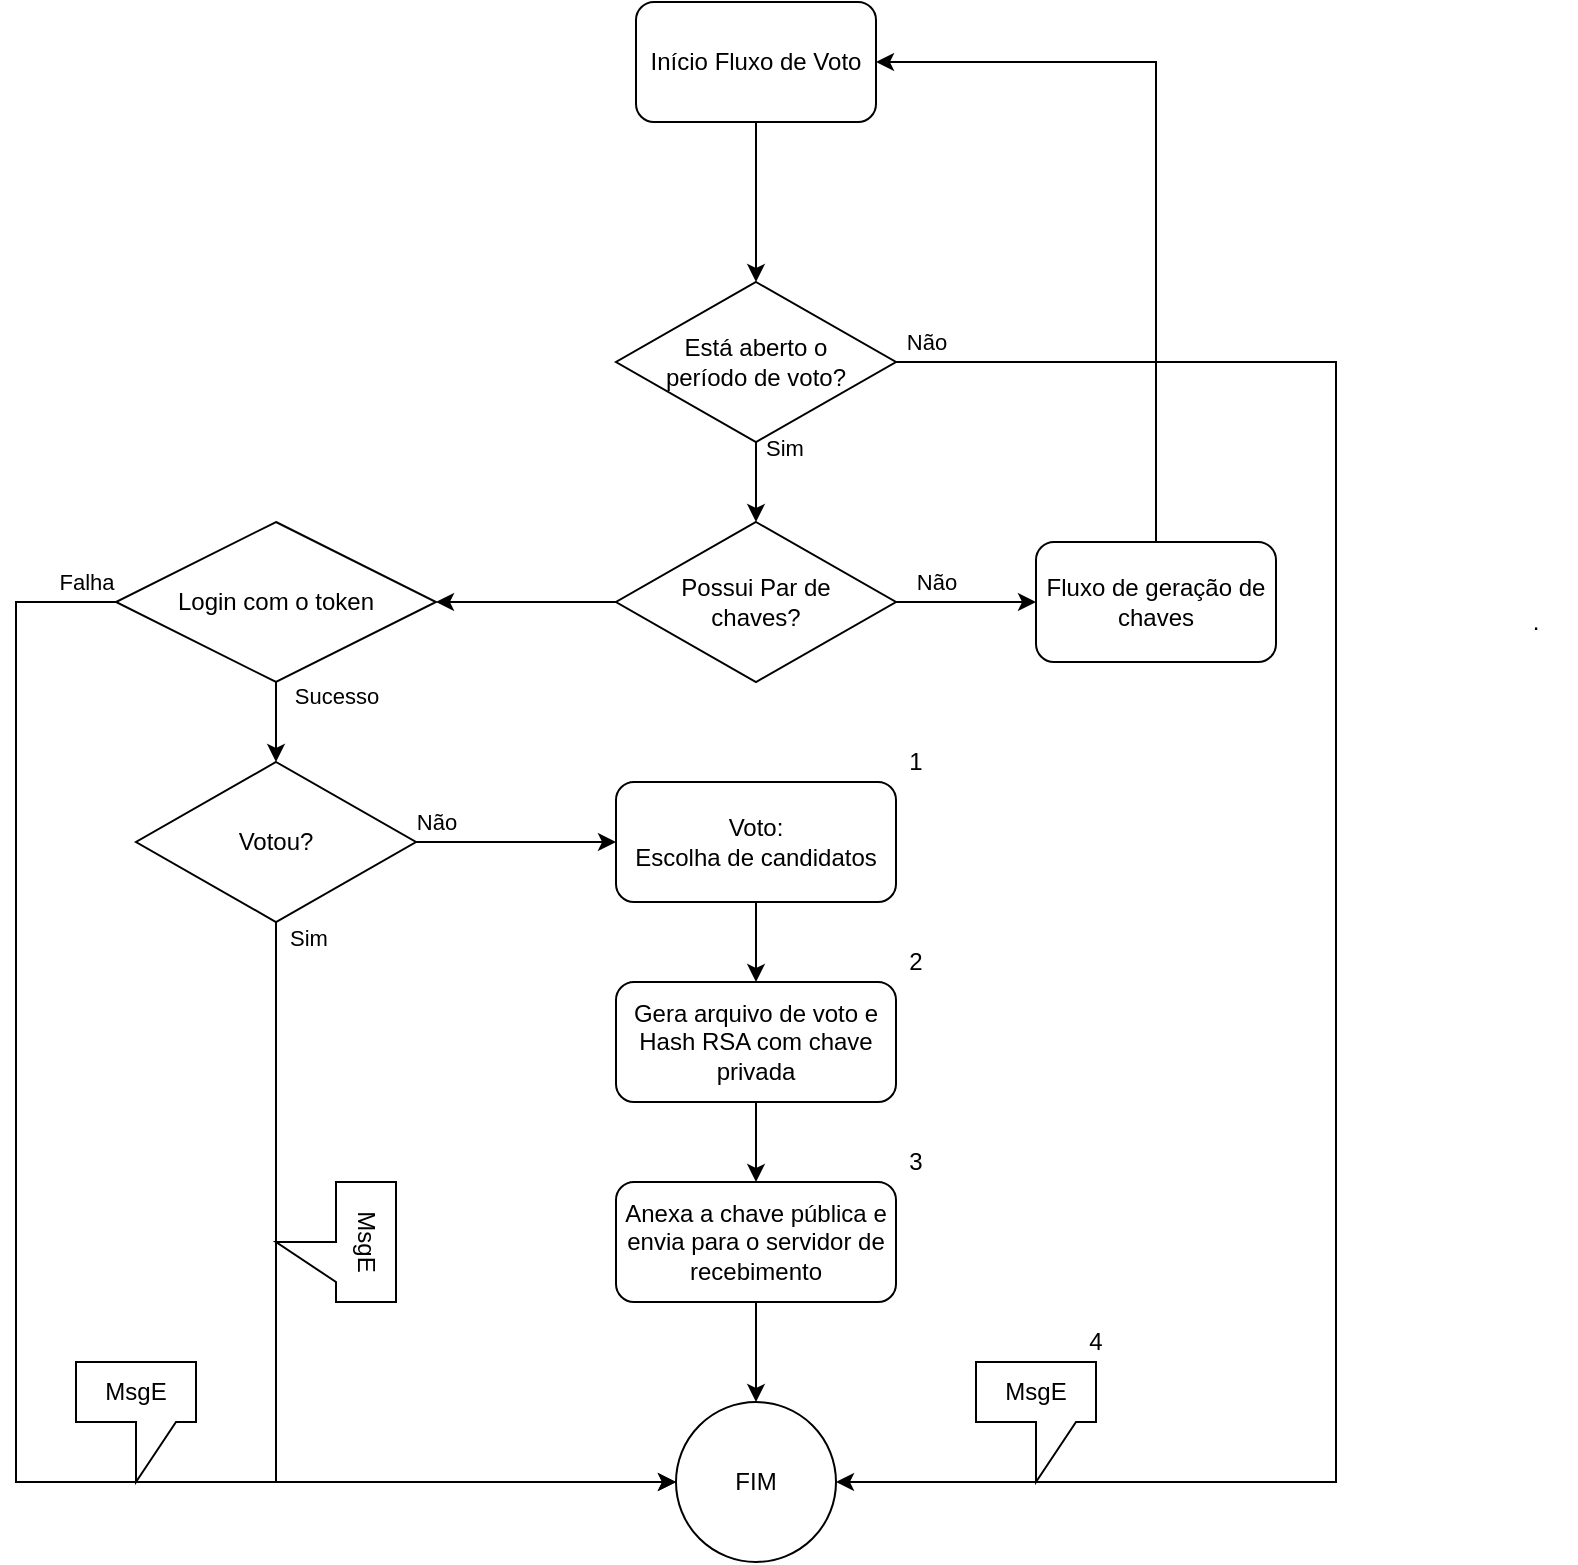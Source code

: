 <mxfile version="13.7.9" type="device"><diagram id="C5RBs43oDa-KdzZeNtuy" name="Page-1"><mxGraphModel dx="1461" dy="849" grid="1" gridSize="10" guides="1" tooltips="1" connect="1" arrows="1" fold="1" page="1" pageScale="1" pageWidth="827" pageHeight="1169" math="0" shadow="0"><root><mxCell id="WIyWlLk6GJQsqaUBKTNV-0"/><mxCell id="WIyWlLk6GJQsqaUBKTNV-1" parent="WIyWlLk6GJQsqaUBKTNV-0"/><mxCell id="qYABCHE95eflkvdiFtv5-4" style="edgeStyle=orthogonalEdgeStyle;rounded=0;orthogonalLoop=1;jettySize=auto;html=1;exitX=0.5;exitY=1;exitDx=0;exitDy=0;entryX=0.5;entryY=0;entryDx=0;entryDy=0;" parent="WIyWlLk6GJQsqaUBKTNV-1" source="qYABCHE95eflkvdiFtv5-0" target="qYABCHE95eflkvdiFtv5-1" edge="1"><mxGeometry relative="1" as="geometry"/></mxCell><mxCell id="qYABCHE95eflkvdiFtv5-0" value="Início Fluxo de Voto" style="rounded=1;whiteSpace=wrap;html=1;" parent="WIyWlLk6GJQsqaUBKTNV-1" vertex="1"><mxGeometry x="340" y="90" width="120" height="60" as="geometry"/></mxCell><mxCell id="qYABCHE95eflkvdiFtv5-3" style="edgeStyle=orthogonalEdgeStyle;rounded=0;orthogonalLoop=1;jettySize=auto;html=1;exitX=0.5;exitY=1;exitDx=0;exitDy=0;entryX=0.5;entryY=0;entryDx=0;entryDy=0;" parent="WIyWlLk6GJQsqaUBKTNV-1" source="qYABCHE95eflkvdiFtv5-1" target="qYABCHE95eflkvdiFtv5-2" edge="1"><mxGeometry relative="1" as="geometry"/></mxCell><mxCell id="qYABCHE95eflkvdiFtv5-27" value="Sim" style="edgeLabel;html=1;align=center;verticalAlign=middle;resizable=0;points=[];" parent="qYABCHE95eflkvdiFtv5-3" vertex="1" connectable="0"><mxGeometry x="-0.269" y="1" relative="1" as="geometry"><mxPoint x="13" y="-12" as="offset"/></mxGeometry></mxCell><mxCell id="qYABCHE95eflkvdiFtv5-7" style="edgeStyle=orthogonalEdgeStyle;rounded=0;orthogonalLoop=1;jettySize=auto;html=1;exitX=1;exitY=0.5;exitDx=0;exitDy=0;entryX=1;entryY=0.5;entryDx=0;entryDy=0;" parent="WIyWlLk6GJQsqaUBKTNV-1" source="qYABCHE95eflkvdiFtv5-1" target="qYABCHE95eflkvdiFtv5-6" edge="1"><mxGeometry relative="1" as="geometry"><Array as="points"><mxPoint x="690" y="270"/><mxPoint x="690" y="830"/></Array></mxGeometry></mxCell><mxCell id="qYABCHE95eflkvdiFtv5-26" value="Não" style="edgeLabel;html=1;align=center;verticalAlign=middle;resizable=0;points=[];" parent="qYABCHE95eflkvdiFtv5-7" vertex="1" connectable="0"><mxGeometry x="-0.972" relative="1" as="geometry"><mxPoint y="-10" as="offset"/></mxGeometry></mxCell><mxCell id="qYABCHE95eflkvdiFtv5-1" value="Está aberto o período de voto?" style="rhombus;whiteSpace=wrap;html=1;spacing=15;" parent="WIyWlLk6GJQsqaUBKTNV-1" vertex="1"><mxGeometry x="330" y="230" width="140" height="80" as="geometry"/></mxCell><mxCell id="qYABCHE95eflkvdiFtv5-10" style="edgeStyle=orthogonalEdgeStyle;rounded=0;orthogonalLoop=1;jettySize=auto;html=1;exitX=1;exitY=0.5;exitDx=0;exitDy=0;entryX=0;entryY=0.5;entryDx=0;entryDy=0;" parent="WIyWlLk6GJQsqaUBKTNV-1" source="qYABCHE95eflkvdiFtv5-2" target="qYABCHE95eflkvdiFtv5-9" edge="1"><mxGeometry relative="1" as="geometry"/></mxCell><mxCell id="qYABCHE95eflkvdiFtv5-24" value="Não" style="edgeLabel;html=1;align=center;verticalAlign=middle;resizable=0;points=[];" parent="qYABCHE95eflkvdiFtv5-10" vertex="1" connectable="0"><mxGeometry x="-0.255" relative="1" as="geometry"><mxPoint x="-6.19" y="-10" as="offset"/></mxGeometry></mxCell><mxCell id="zYSAl0BWLIboVK9ZQZvn-0" value="" style="edgeStyle=orthogonalEdgeStyle;rounded=0;orthogonalLoop=1;jettySize=auto;html=1;" edge="1" parent="WIyWlLk6GJQsqaUBKTNV-1" source="qYABCHE95eflkvdiFtv5-2" target="oY4wKNjba43_5ageva7Q-13"><mxGeometry relative="1" as="geometry"/></mxCell><mxCell id="qYABCHE95eflkvdiFtv5-2" value="Possui Par de &lt;br&gt;chaves?" style="rhombus;whiteSpace=wrap;html=1;" parent="WIyWlLk6GJQsqaUBKTNV-1" vertex="1"><mxGeometry x="330" y="350" width="140" height="80" as="geometry"/></mxCell><mxCell id="qYABCHE95eflkvdiFtv5-6" value="FIM" style="ellipse;whiteSpace=wrap;html=1;aspect=fixed;" parent="WIyWlLk6GJQsqaUBKTNV-1" vertex="1"><mxGeometry x="360" y="790" width="80" height="80" as="geometry"/></mxCell><mxCell id="qYABCHE95eflkvdiFtv5-11" style="edgeStyle=orthogonalEdgeStyle;rounded=0;orthogonalLoop=1;jettySize=auto;html=1;exitX=0.5;exitY=0;exitDx=0;exitDy=0;entryX=1;entryY=0.5;entryDx=0;entryDy=0;" parent="WIyWlLk6GJQsqaUBKTNV-1" source="qYABCHE95eflkvdiFtv5-9" target="qYABCHE95eflkvdiFtv5-0" edge="1"><mxGeometry relative="1" as="geometry"/></mxCell><mxCell id="qYABCHE95eflkvdiFtv5-9" value="Fluxo de geração de chaves" style="rounded=1;whiteSpace=wrap;html=1;" parent="WIyWlLk6GJQsqaUBKTNV-1" vertex="1"><mxGeometry x="540" y="360" width="120" height="60" as="geometry"/></mxCell><mxCell id="qYABCHE95eflkvdiFtv5-15" style="edgeStyle=orthogonalEdgeStyle;rounded=0;orthogonalLoop=1;jettySize=auto;html=1;exitX=0.5;exitY=1;exitDx=0;exitDy=0;entryX=0.5;entryY=0;entryDx=0;entryDy=0;" parent="WIyWlLk6GJQsqaUBKTNV-1" source="qYABCHE95eflkvdiFtv5-12" target="qYABCHE95eflkvdiFtv5-14" edge="1"><mxGeometry relative="1" as="geometry"/></mxCell><mxCell id="qYABCHE95eflkvdiFtv5-12" value="Voto:&lt;br&gt;Escolha de candidatos" style="rounded=1;whiteSpace=wrap;html=1;" parent="WIyWlLk6GJQsqaUBKTNV-1" vertex="1"><mxGeometry x="330" y="480" width="140" height="60" as="geometry"/></mxCell><mxCell id="qYABCHE95eflkvdiFtv5-18" style="edgeStyle=orthogonalEdgeStyle;rounded=0;orthogonalLoop=1;jettySize=auto;html=1;exitX=0.5;exitY=1;exitDx=0;exitDy=0;entryX=0.5;entryY=0;entryDx=0;entryDy=0;" parent="WIyWlLk6GJQsqaUBKTNV-1" source="qYABCHE95eflkvdiFtv5-14" target="qYABCHE95eflkvdiFtv5-17" edge="1"><mxGeometry relative="1" as="geometry"/></mxCell><mxCell id="qYABCHE95eflkvdiFtv5-14" value="Gera arquivo de voto e Hash RSA com chave privada" style="rounded=1;whiteSpace=wrap;html=1;" parent="WIyWlLk6GJQsqaUBKTNV-1" vertex="1"><mxGeometry x="330" y="580" width="140" height="60" as="geometry"/></mxCell><mxCell id="qYABCHE95eflkvdiFtv5-19" style="edgeStyle=orthogonalEdgeStyle;rounded=0;orthogonalLoop=1;jettySize=auto;html=1;exitX=0.5;exitY=1;exitDx=0;exitDy=0;entryX=0.5;entryY=0;entryDx=0;entryDy=0;" parent="WIyWlLk6GJQsqaUBKTNV-1" source="qYABCHE95eflkvdiFtv5-17" target="qYABCHE95eflkvdiFtv5-6" edge="1"><mxGeometry relative="1" as="geometry"><mxPoint x="400" y="780" as="targetPoint"/></mxGeometry></mxCell><mxCell id="qYABCHE95eflkvdiFtv5-17" value="Anexa a chave pública e envia para o servidor de recebimento" style="rounded=1;whiteSpace=wrap;html=1;" parent="WIyWlLk6GJQsqaUBKTNV-1" vertex="1"><mxGeometry x="330" y="680" width="140" height="60" as="geometry"/></mxCell><mxCell id="qYABCHE95eflkvdiFtv5-28" value="1" style="text;html=1;strokeColor=none;fillColor=none;align=center;verticalAlign=middle;whiteSpace=wrap;rounded=0;" parent="WIyWlLk6GJQsqaUBKTNV-1" vertex="1"><mxGeometry x="460" y="460" width="40" height="20" as="geometry"/></mxCell><mxCell id="qYABCHE95eflkvdiFtv5-29" value="2" style="text;html=1;strokeColor=none;fillColor=none;align=center;verticalAlign=middle;whiteSpace=wrap;rounded=0;" parent="WIyWlLk6GJQsqaUBKTNV-1" vertex="1"><mxGeometry x="460" y="560" width="40" height="20" as="geometry"/></mxCell><mxCell id="qYABCHE95eflkvdiFtv5-30" value="3" style="text;html=1;strokeColor=none;fillColor=none;align=center;verticalAlign=middle;whiteSpace=wrap;rounded=0;" parent="WIyWlLk6GJQsqaUBKTNV-1" vertex="1"><mxGeometry x="460" y="660" width="40" height="20" as="geometry"/></mxCell><mxCell id="qYABCHE95eflkvdiFtv5-31" value="MsgE" style="shape=callout;whiteSpace=wrap;html=1;perimeter=calloutPerimeter;" parent="WIyWlLk6GJQsqaUBKTNV-1" vertex="1"><mxGeometry x="510" y="770" width="60" height="60" as="geometry"/></mxCell><mxCell id="qYABCHE95eflkvdiFtv5-32" value="4" style="text;html=1;strokeColor=none;fillColor=none;align=center;verticalAlign=middle;whiteSpace=wrap;rounded=0;" parent="WIyWlLk6GJQsqaUBKTNV-1" vertex="1"><mxGeometry x="550" y="750" width="40" height="20" as="geometry"/></mxCell><mxCell id="zYSAl0BWLIboVK9ZQZvn-2" style="edgeStyle=orthogonalEdgeStyle;rounded=0;orthogonalLoop=1;jettySize=auto;html=1;entryX=0;entryY=0.5;entryDx=0;entryDy=0;" edge="1" parent="WIyWlLk6GJQsqaUBKTNV-1" source="oY4wKNjba43_5ageva7Q-1" target="qYABCHE95eflkvdiFtv5-6"><mxGeometry relative="1" as="geometry"><Array as="points"><mxPoint x="160" y="830"/></Array></mxGeometry></mxCell><mxCell id="zYSAl0BWLIboVK9ZQZvn-5" value="Sim" style="edgeLabel;html=1;align=center;verticalAlign=middle;resizable=0;points=[];" vertex="1" connectable="0" parent="zYSAl0BWLIboVK9ZQZvn-2"><mxGeometry x="-0.912" y="1" relative="1" as="geometry"><mxPoint x="14.94" y="-13.14" as="offset"/></mxGeometry></mxCell><mxCell id="zYSAl0BWLIboVK9ZQZvn-4" style="edgeStyle=orthogonalEdgeStyle;rounded=0;orthogonalLoop=1;jettySize=auto;html=1;entryX=0;entryY=0.5;entryDx=0;entryDy=0;" edge="1" parent="WIyWlLk6GJQsqaUBKTNV-1" source="oY4wKNjba43_5ageva7Q-1" target="qYABCHE95eflkvdiFtv5-12"><mxGeometry relative="1" as="geometry"/></mxCell><mxCell id="zYSAl0BWLIboVK9ZQZvn-6" value="Não" style="edgeLabel;html=1;align=center;verticalAlign=middle;resizable=0;points=[];" vertex="1" connectable="0" parent="zYSAl0BWLIboVK9ZQZvn-4"><mxGeometry x="-0.689" relative="1" as="geometry"><mxPoint x="-6" y="-10" as="offset"/></mxGeometry></mxCell><mxCell id="oY4wKNjba43_5ageva7Q-1" value="Votou?" style="rhombus;whiteSpace=wrap;html=1;" parent="WIyWlLk6GJQsqaUBKTNV-1" vertex="1"><mxGeometry x="90" y="470" width="140" height="80" as="geometry"/></mxCell><mxCell id="zYSAl0BWLIboVK9ZQZvn-1" value="" style="edgeStyle=orthogonalEdgeStyle;rounded=0;orthogonalLoop=1;jettySize=auto;html=1;" edge="1" parent="WIyWlLk6GJQsqaUBKTNV-1" source="oY4wKNjba43_5ageva7Q-13" target="oY4wKNjba43_5ageva7Q-1"><mxGeometry relative="1" as="geometry"/></mxCell><mxCell id="zYSAl0BWLIboVK9ZQZvn-7" value="Sucesso" style="edgeLabel;html=1;align=center;verticalAlign=middle;resizable=0;points=[];" vertex="1" connectable="0" parent="zYSAl0BWLIboVK9ZQZvn-1"><mxGeometry x="-0.664" y="1" relative="1" as="geometry"><mxPoint x="29" as="offset"/></mxGeometry></mxCell><mxCell id="zYSAl0BWLIboVK9ZQZvn-3" style="edgeStyle=orthogonalEdgeStyle;rounded=0;orthogonalLoop=1;jettySize=auto;html=1;entryX=0;entryY=0.5;entryDx=0;entryDy=0;" edge="1" parent="WIyWlLk6GJQsqaUBKTNV-1" source="oY4wKNjba43_5ageva7Q-13" target="qYABCHE95eflkvdiFtv5-6"><mxGeometry relative="1" as="geometry"><Array as="points"><mxPoint x="30" y="390"/><mxPoint x="30" y="830"/></Array></mxGeometry></mxCell><mxCell id="zYSAl0BWLIboVK9ZQZvn-8" value="Falha" style="edgeLabel;html=1;align=center;verticalAlign=middle;resizable=0;points=[];" vertex="1" connectable="0" parent="zYSAl0BWLIboVK9ZQZvn-3"><mxGeometry x="-0.962" y="1" relative="1" as="geometry"><mxPoint y="-11" as="offset"/></mxGeometry></mxCell><mxCell id="oY4wKNjba43_5ageva7Q-13" value="&lt;span&gt;Login com o token&lt;/span&gt;" style="rhombus;whiteSpace=wrap;html=1;" parent="WIyWlLk6GJQsqaUBKTNV-1" vertex="1"><mxGeometry x="80" y="350" width="160" height="80" as="geometry"/></mxCell><mxCell id="oY4wKNjba43_5ageva7Q-21" value="MsgE" style="shape=callout;whiteSpace=wrap;html=1;perimeter=calloutPerimeter;" parent="WIyWlLk6GJQsqaUBKTNV-1" vertex="1"><mxGeometry x="60" y="770" width="60" height="60" as="geometry"/></mxCell><mxCell id="oY4wKNjba43_5ageva7Q-22" value="MsgE" style="shape=callout;whiteSpace=wrap;html=1;perimeter=calloutPerimeter;rotation=90;" parent="WIyWlLk6GJQsqaUBKTNV-1" vertex="1"><mxGeometry x="160" y="680" width="60" height="60" as="geometry"/></mxCell><mxCell id="zYSAl0BWLIboVK9ZQZvn-9" value="." style="text;html=1;strokeColor=none;fillColor=none;align=center;verticalAlign=middle;whiteSpace=wrap;rounded=0;" vertex="1" parent="WIyWlLk6GJQsqaUBKTNV-1"><mxGeometry x="770" y="390" width="40" height="20" as="geometry"/></mxCell></root></mxGraphModel></diagram></mxfile>